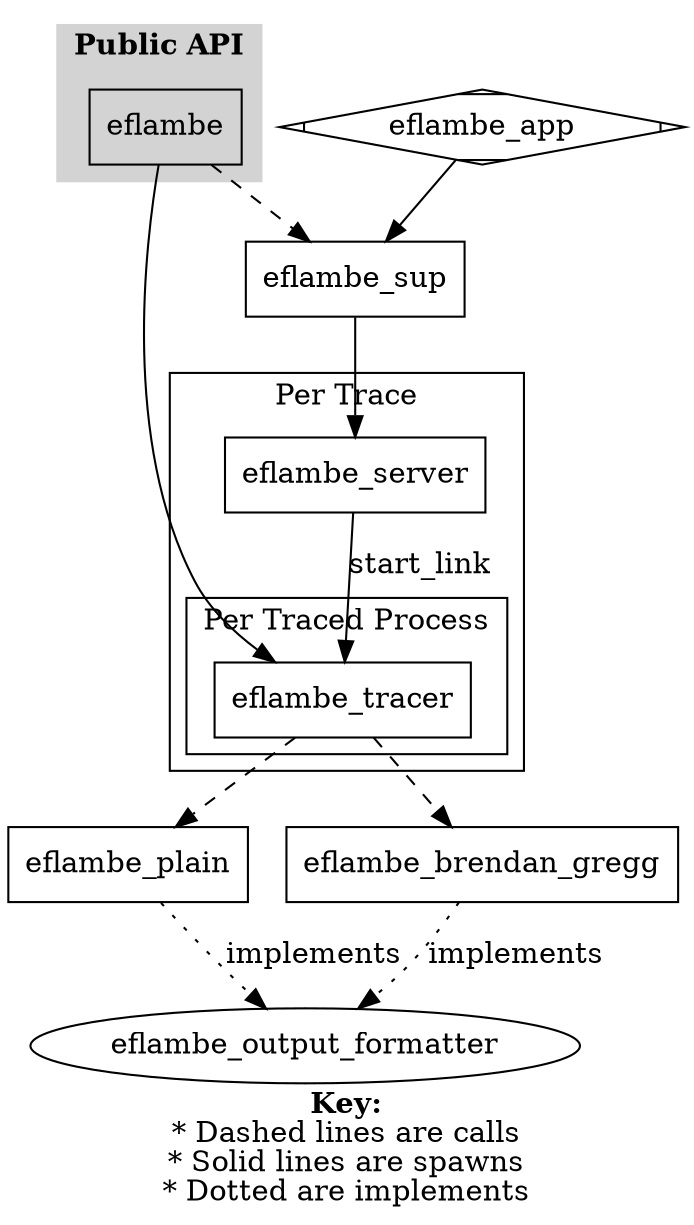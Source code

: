 digraph eflambe {
    label=<<b>Key:</b><br/>* Dashed lines are calls<br/>* Solid lines are spawns<br/>* Dotted are implements>
    node[ shape=rectangle]

    subgraph cluster_public_api {
        label=<<b>Public API</b>>
        style=filled
        color=lightgrey

        eflambe
    }

    subgraph cluster_function_trace {
        label = "Per Trace"
        eflambe_server -> eflambe_tracer [label="start_link"]

        subgraph cluster_function_process_trace {
            label = "Per Traced Process"
            eflambe_tracer
        }
    }

    eflambe -> eflambe_sup [style=dashed]
    eflambe -> eflambe_tracer
    eflambe_app [shape=Mdiamond]
    eflambe_app -> eflambe_sup
    eflambe_sup -> eflambe_server

    eflambe_output_formatter [shape=oval]

    eflambe_tracer -> eflambe_plain [style=dashed]
    eflambe_tracer -> eflambe_brendan_gregg [style=dashed]

    eflambe_plain -> eflambe_output_formatter [label="implements", style=dotted]
    eflambe_brendan_gregg -> eflambe_output_formatter [label="implements", style=dotted]
}
